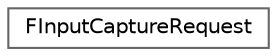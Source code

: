 digraph "Graphical Class Hierarchy"
{
 // INTERACTIVE_SVG=YES
 // LATEX_PDF_SIZE
  bgcolor="transparent";
  edge [fontname=Helvetica,fontsize=10,labelfontname=Helvetica,labelfontsize=10];
  node [fontname=Helvetica,fontsize=10,shape=box,height=0.2,width=0.4];
  rankdir="LR";
  Node0 [id="Node000000",label="FInputCaptureRequest",height=0.2,width=0.4,color="grey40", fillcolor="white", style="filled",URL="$dd/d7e/structFInputCaptureRequest.html",tooltip="UInputBehavior returns an FInputCaptureRequest from WantsCapture() to indicate whether it wants to ca..."];
}
